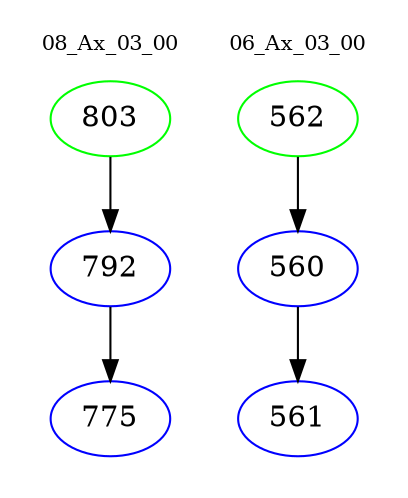 digraph{
subgraph cluster_0 {
color = white
label = "08_Ax_03_00";
fontsize=10;
T0_803 [label="803", color="green"]
T0_803 -> T0_792 [color="black"]
T0_792 [label="792", color="blue"]
T0_792 -> T0_775 [color="black"]
T0_775 [label="775", color="blue"]
}
subgraph cluster_1 {
color = white
label = "06_Ax_03_00";
fontsize=10;
T1_562 [label="562", color="green"]
T1_562 -> T1_560 [color="black"]
T1_560 [label="560", color="blue"]
T1_560 -> T1_561 [color="black"]
T1_561 [label="561", color="blue"]
}
}
